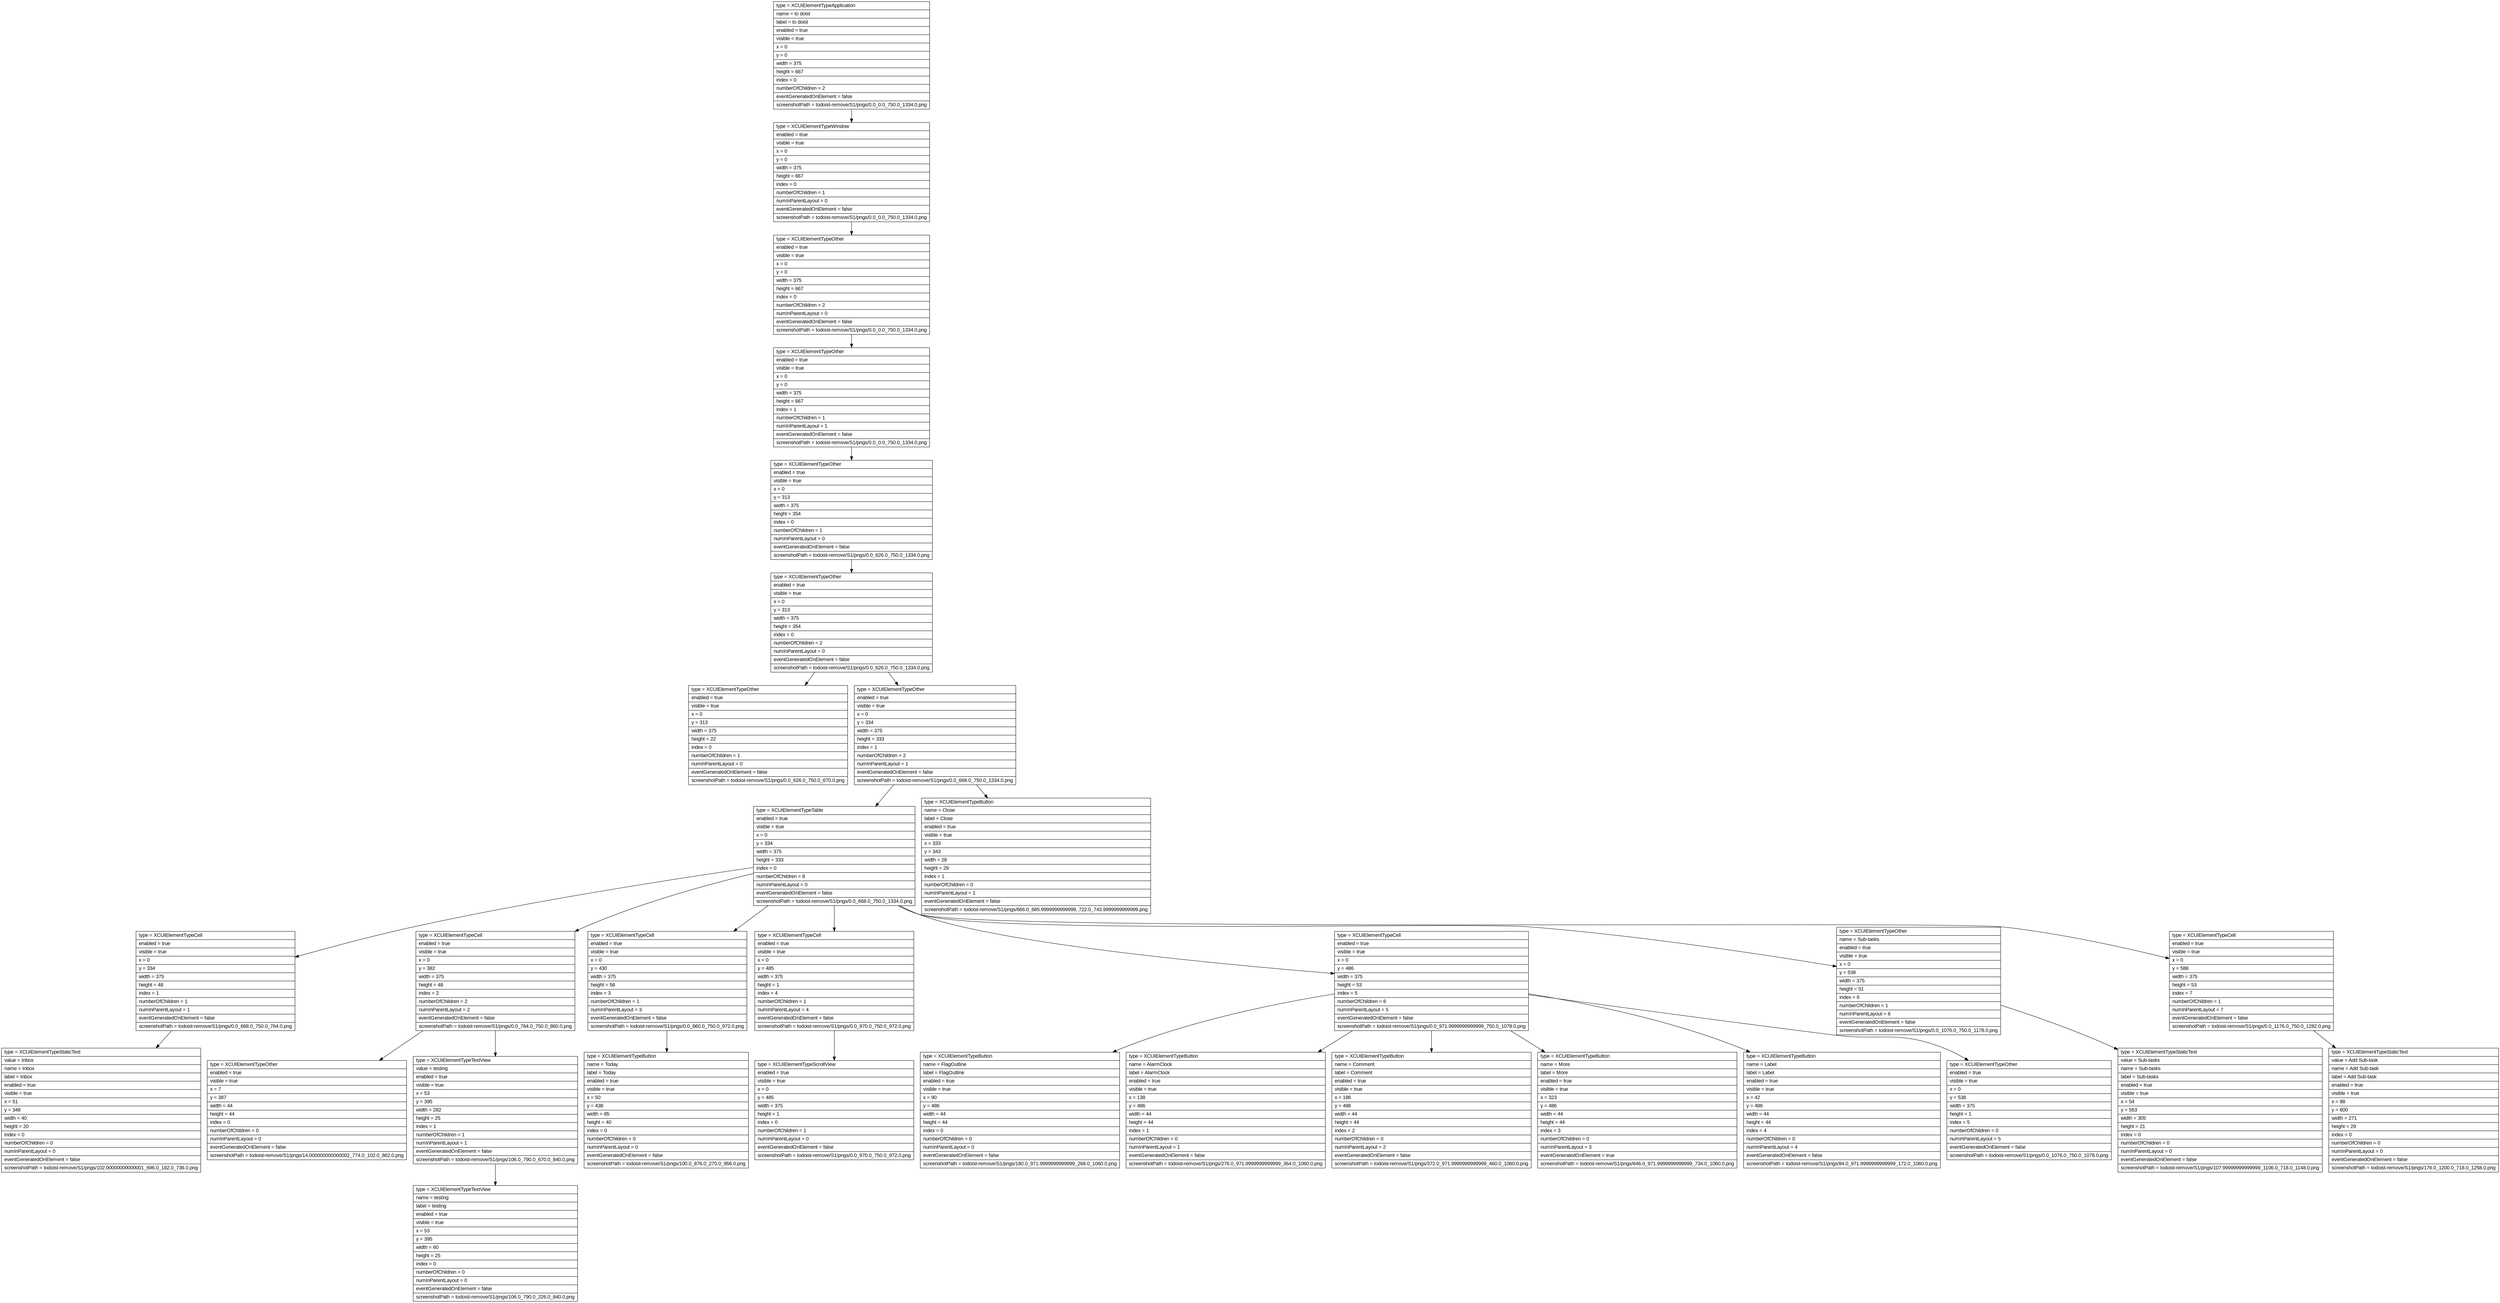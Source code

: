 digraph Layout {

	node [shape=record fontname=Arial];

	0	[label="{type = XCUIElementTypeApplication\l|name = to doist\l|label = to doist\l|enabled = true\l|visible = true\l|x = 0\l|y = 0\l|width = 375\l|height = 667\l|index = 0\l|numberOfChildren = 2\l|eventGeneratedOnElement = false \l|screenshotPath = todoist-remove/S1/pngs/0.0_0.0_750.0_1334.0.png\l}"]
	1	[label="{type = XCUIElementTypeWindow\l|enabled = true\l|visible = true\l|x = 0\l|y = 0\l|width = 375\l|height = 667\l|index = 0\l|numberOfChildren = 1\l|numInParentLayout = 0\l|eventGeneratedOnElement = false \l|screenshotPath = todoist-remove/S1/pngs/0.0_0.0_750.0_1334.0.png\l}"]
	2	[label="{type = XCUIElementTypeOther\l|enabled = true\l|visible = true\l|x = 0\l|y = 0\l|width = 375\l|height = 667\l|index = 0\l|numberOfChildren = 2\l|numInParentLayout = 0\l|eventGeneratedOnElement = false \l|screenshotPath = todoist-remove/S1/pngs/0.0_0.0_750.0_1334.0.png\l}"]
	3	[label="{type = XCUIElementTypeOther\l|enabled = true\l|visible = true\l|x = 0\l|y = 0\l|width = 375\l|height = 667\l|index = 1\l|numberOfChildren = 1\l|numInParentLayout = 1\l|eventGeneratedOnElement = false \l|screenshotPath = todoist-remove/S1/pngs/0.0_0.0_750.0_1334.0.png\l}"]
	4	[label="{type = XCUIElementTypeOther\l|enabled = true\l|visible = true\l|x = 0\l|y = 313\l|width = 375\l|height = 354\l|index = 0\l|numberOfChildren = 1\l|numInParentLayout = 0\l|eventGeneratedOnElement = false \l|screenshotPath = todoist-remove/S1/pngs/0.0_626.0_750.0_1334.0.png\l}"]
	5	[label="{type = XCUIElementTypeOther\l|enabled = true\l|visible = true\l|x = 0\l|y = 313\l|width = 375\l|height = 354\l|index = 0\l|numberOfChildren = 2\l|numInParentLayout = 0\l|eventGeneratedOnElement = false \l|screenshotPath = todoist-remove/S1/pngs/0.0_626.0_750.0_1334.0.png\l}"]
	6	[label="{type = XCUIElementTypeOther\l|enabled = true\l|visible = true\l|x = 0\l|y = 313\l|width = 375\l|height = 22\l|index = 0\l|numberOfChildren = 1\l|numInParentLayout = 0\l|eventGeneratedOnElement = false \l|screenshotPath = todoist-remove/S1/pngs/0.0_626.0_750.0_670.0.png\l}"]
	7	[label="{type = XCUIElementTypeOther\l|enabled = true\l|visible = true\l|x = 0\l|y = 334\l|width = 375\l|height = 333\l|index = 1\l|numberOfChildren = 2\l|numInParentLayout = 1\l|eventGeneratedOnElement = false \l|screenshotPath = todoist-remove/S1/pngs/0.0_668.0_750.0_1334.0.png\l}"]
	8	[label="{type = XCUIElementTypeTable\l|enabled = true\l|visible = true\l|x = 0\l|y = 334\l|width = 375\l|height = 333\l|index = 0\l|numberOfChildren = 8\l|numInParentLayout = 0\l|eventGeneratedOnElement = false \l|screenshotPath = todoist-remove/S1/pngs/0.0_668.0_750.0_1334.0.png\l}"]
	9	[label="{type = XCUIElementTypeButton\l|name = Close\l|label = Close\l|enabled = true\l|visible = true\l|x = 333\l|y = 343\l|width = 28\l|height = 29\l|index = 1\l|numberOfChildren = 0\l|numInParentLayout = 1\l|eventGeneratedOnElement = false \l|screenshotPath = todoist-remove/S1/pngs/666.0_685.9999999999999_722.0_743.9999999999999.png\l}"]
	10	[label="{type = XCUIElementTypeCell\l|enabled = true\l|visible = true\l|x = 0\l|y = 334\l|width = 375\l|height = 48\l|index = 1\l|numberOfChildren = 1\l|numInParentLayout = 1\l|eventGeneratedOnElement = false \l|screenshotPath = todoist-remove/S1/pngs/0.0_668.0_750.0_764.0.png\l}"]
	11	[label="{type = XCUIElementTypeCell\l|enabled = true\l|visible = true\l|x = 0\l|y = 382\l|width = 375\l|height = 48\l|index = 2\l|numberOfChildren = 2\l|numInParentLayout = 2\l|eventGeneratedOnElement = false \l|screenshotPath = todoist-remove/S1/pngs/0.0_764.0_750.0_860.0.png\l}"]
	12	[label="{type = XCUIElementTypeCell\l|enabled = true\l|visible = true\l|x = 0\l|y = 430\l|width = 375\l|height = 56\l|index = 3\l|numberOfChildren = 1\l|numInParentLayout = 3\l|eventGeneratedOnElement = false \l|screenshotPath = todoist-remove/S1/pngs/0.0_860.0_750.0_972.0.png\l}"]
	13	[label="{type = XCUIElementTypeCell\l|enabled = true\l|visible = true\l|x = 0\l|y = 485\l|width = 375\l|height = 1\l|index = 4\l|numberOfChildren = 1\l|numInParentLayout = 4\l|eventGeneratedOnElement = false \l|screenshotPath = todoist-remove/S1/pngs/0.0_970.0_750.0_972.0.png\l}"]
	14	[label="{type = XCUIElementTypeCell\l|enabled = true\l|visible = true\l|x = 0\l|y = 486\l|width = 375\l|height = 53\l|index = 5\l|numberOfChildren = 6\l|numInParentLayout = 5\l|eventGeneratedOnElement = false \l|screenshotPath = todoist-remove/S1/pngs/0.0_971.9999999999999_750.0_1078.0.png\l}"]
	15	[label="{type = XCUIElementTypeOther\l|name = Sub-tasks\l|enabled = true\l|visible = true\l|x = 0\l|y = 538\l|width = 375\l|height = 51\l|index = 6\l|numberOfChildren = 1\l|numInParentLayout = 6\l|eventGeneratedOnElement = false \l|screenshotPath = todoist-remove/S1/pngs/0.0_1076.0_750.0_1178.0.png\l}"]
	16	[label="{type = XCUIElementTypeCell\l|enabled = true\l|visible = true\l|x = 0\l|y = 588\l|width = 375\l|height = 53\l|index = 7\l|numberOfChildren = 1\l|numInParentLayout = 7\l|eventGeneratedOnElement = false \l|screenshotPath = todoist-remove/S1/pngs/0.0_1176.0_750.0_1282.0.png\l}"]
	17	[label="{type = XCUIElementTypeStaticText\l|value = Inbox\l|name = Inbox\l|label = Inbox\l|enabled = true\l|visible = true\l|x = 51\l|y = 348\l|width = 40\l|height = 20\l|index = 0\l|numberOfChildren = 0\l|numInParentLayout = 0\l|eventGeneratedOnElement = false \l|screenshotPath = todoist-remove/S1/pngs/102.00000000000001_696.0_182.0_736.0.png\l}"]
	18	[label="{type = XCUIElementTypeOther\l|enabled = true\l|visible = true\l|x = 7\l|y = 387\l|width = 44\l|height = 44\l|index = 0\l|numberOfChildren = 0\l|numInParentLayout = 0\l|eventGeneratedOnElement = false \l|screenshotPath = todoist-remove/S1/pngs/14.000000000000002_774.0_102.0_862.0.png\l}"]
	19	[label="{type = XCUIElementTypeTextView\l|value = testing\l|enabled = true\l|visible = true\l|x = 53\l|y = 395\l|width = 282\l|height = 25\l|index = 1\l|numberOfChildren = 1\l|numInParentLayout = 1\l|eventGeneratedOnElement = false \l|screenshotPath = todoist-remove/S1/pngs/106.0_790.0_670.0_840.0.png\l}"]
	20	[label="{type = XCUIElementTypeButton\l|name = Today\l|label = Today\l|enabled = true\l|visible = true\l|x = 50\l|y = 438\l|width = 85\l|height = 40\l|index = 0\l|numberOfChildren = 0\l|numInParentLayout = 0\l|eventGeneratedOnElement = false \l|screenshotPath = todoist-remove/S1/pngs/100.0_876.0_270.0_956.0.png\l}"]
	21	[label="{type = XCUIElementTypeScrollView\l|enabled = true\l|visible = true\l|x = 0\l|y = 485\l|width = 375\l|height = 1\l|index = 0\l|numberOfChildren = 1\l|numInParentLayout = 0\l|eventGeneratedOnElement = false \l|screenshotPath = todoist-remove/S1/pngs/0.0_970.0_750.0_972.0.png\l}"]
	22	[label="{type = XCUIElementTypeButton\l|name = FlagOutline\l|label = FlagOutline\l|enabled = true\l|visible = true\l|x = 90\l|y = 486\l|width = 44\l|height = 44\l|index = 0\l|numberOfChildren = 0\l|numInParentLayout = 0\l|eventGeneratedOnElement = false \l|screenshotPath = todoist-remove/S1/pngs/180.0_971.9999999999999_268.0_1060.0.png\l}"]
	23	[label="{type = XCUIElementTypeButton\l|name = AlarmClock\l|label = AlarmClock\l|enabled = true\l|visible = true\l|x = 138\l|y = 486\l|width = 44\l|height = 44\l|index = 1\l|numberOfChildren = 0\l|numInParentLayout = 1\l|eventGeneratedOnElement = false \l|screenshotPath = todoist-remove/S1/pngs/276.0_971.9999999999999_364.0_1060.0.png\l}"]
	24	[label="{type = XCUIElementTypeButton\l|name = Comment\l|label = Comment\l|enabled = true\l|visible = true\l|x = 186\l|y = 486\l|width = 44\l|height = 44\l|index = 2\l|numberOfChildren = 0\l|numInParentLayout = 2\l|eventGeneratedOnElement = false \l|screenshotPath = todoist-remove/S1/pngs/372.0_971.9999999999999_460.0_1060.0.png\l}"]
	25	[label="{type = XCUIElementTypeButton\l|name = More\l|label = More\l|enabled = true\l|visible = true\l|x = 323\l|y = 486\l|width = 44\l|height = 44\l|index = 3\l|numberOfChildren = 0\l|numInParentLayout = 3\l|eventGeneratedOnElement = true \l|screenshotPath = todoist-remove/S1/pngs/646.0_971.9999999999999_734.0_1060.0.png\l}"]
	26	[label="{type = XCUIElementTypeButton\l|name = Label\l|label = Label\l|enabled = true\l|visible = true\l|x = 42\l|y = 486\l|width = 44\l|height = 44\l|index = 4\l|numberOfChildren = 0\l|numInParentLayout = 4\l|eventGeneratedOnElement = false \l|screenshotPath = todoist-remove/S1/pngs/84.0_971.9999999999999_172.0_1060.0.png\l}"]
	27	[label="{type = XCUIElementTypeOther\l|enabled = true\l|visible = true\l|x = 0\l|y = 538\l|width = 375\l|height = 1\l|index = 5\l|numberOfChildren = 0\l|numInParentLayout = 5\l|eventGeneratedOnElement = false \l|screenshotPath = todoist-remove/S1/pngs/0.0_1076.0_750.0_1078.0.png\l}"]
	28	[label="{type = XCUIElementTypeStaticText\l|value = Sub-tasks\l|name = Sub-tasks\l|label = Sub-tasks\l|enabled = true\l|visible = true\l|x = 54\l|y = 553\l|width = 305\l|height = 21\l|index = 0\l|numberOfChildren = 0\l|numInParentLayout = 0\l|eventGeneratedOnElement = false \l|screenshotPath = todoist-remove/S1/pngs/107.99999999999999_1106.0_718.0_1148.0.png\l}"]
	29	[label="{type = XCUIElementTypeStaticText\l|value = Add Sub-task\l|name = Add Sub-task\l|label = Add Sub-task\l|enabled = true\l|visible = true\l|x = 88\l|y = 600\l|width = 271\l|height = 29\l|index = 0\l|numberOfChildren = 0\l|numInParentLayout = 0\l|eventGeneratedOnElement = false \l|screenshotPath = todoist-remove/S1/pngs/176.0_1200.0_718.0_1258.0.png\l}"]
	30	[label="{type = XCUIElementTypeTextView\l|name = testing\l|label = testing\l|enabled = true\l|visible = true\l|x = 53\l|y = 395\l|width = 60\l|height = 25\l|index = 0\l|numberOfChildren = 0\l|numInParentLayout = 0\l|eventGeneratedOnElement = false \l|screenshotPath = todoist-remove/S1/pngs/106.0_790.0_226.0_840.0.png\l}"]


	0 -> 1
	1 -> 2
	2 -> 3
	3 -> 4
	4 -> 5
	5 -> 6
	5 -> 7
	7 -> 8
	7 -> 9
	8 -> 10
	8 -> 11
	8 -> 12
	8 -> 13
	8 -> 14
	8 -> 15
	8 -> 16
	10 -> 17
	11 -> 18
	11 -> 19
	12 -> 20
	13 -> 21
	14 -> 22
	14 -> 23
	14 -> 24
	14 -> 25
	14 -> 26
	14 -> 27
	15 -> 28
	16 -> 29
	19 -> 30


}